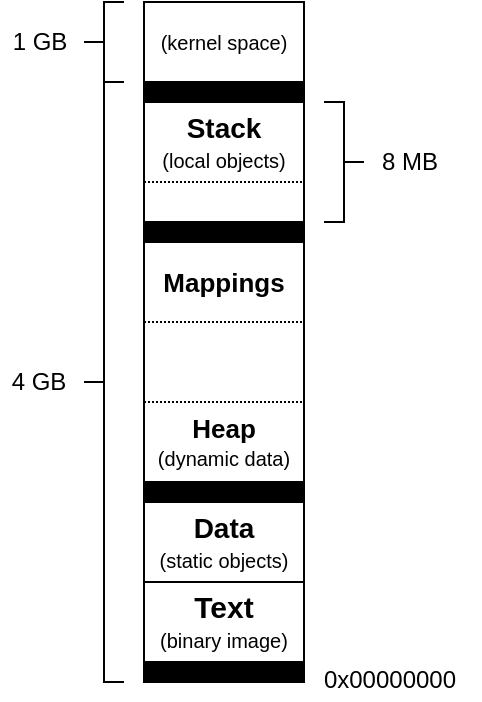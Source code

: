 <mxfile version="28.2.5">
  <diagram name="Страница — 1" id="VEveGzfzLPNnsSKiKBnb">
    <mxGraphModel dx="567" dy="330" grid="1" gridSize="10" guides="0" tooltips="1" connect="1" arrows="1" fold="1" page="0" pageScale="1" pageWidth="827" pageHeight="1169" math="0" shadow="0">
      <root>
        <mxCell id="0" />
        <mxCell id="1" parent="0" />
        <mxCell id="khdtYhaCzw99SLC-Dacm-15" value="&lt;b style=&quot;&quot;&gt;&lt;font style=&quot;font-size: 13px;&quot;&gt;Heap&lt;/font&gt;&lt;/b&gt;&lt;div&gt;&lt;font style=&quot;font-size: 10px;&quot;&gt;(dynamic data)&lt;/font&gt;&lt;/div&gt;" style="rounded=0;whiteSpace=wrap;html=1;strokeColor=none;fillColor=none;fontFamily=Helvetica;" parent="1" vertex="1">
          <mxGeometry x="360" y="350" width="80" height="40" as="geometry" />
        </mxCell>
        <mxCell id="khdtYhaCzw99SLC-Dacm-1" value="&lt;div&gt;&lt;font style=&quot;font-size: 10px;&quot;&gt;(kernel space&lt;/font&gt;&lt;font style=&quot;font-size: 10px;&quot;&gt;)&lt;/font&gt;&lt;/div&gt;" style="rounded=0;whiteSpace=wrap;html=1;fillColor=none;fontFamily=Helvetica;" parent="1" vertex="1">
          <mxGeometry x="360" y="150" width="80" height="40" as="geometry" />
        </mxCell>
        <mxCell id="khdtYhaCzw99SLC-Dacm-3" value="&lt;b style=&quot;&quot;&gt;&lt;font style=&quot;font-size: 14px;&quot;&gt;Stack&lt;/font&gt;&lt;/b&gt;&lt;div&gt;&lt;font style=&quot;font-size: 10px;&quot;&gt;(local objects)&lt;/font&gt;&lt;/div&gt;" style="rounded=0;whiteSpace=wrap;html=1;strokeColor=none;fillColor=none;fontFamily=Helvetica;" parent="1" vertex="1">
          <mxGeometry x="360" y="200" width="80" height="40" as="geometry" />
        </mxCell>
        <mxCell id="khdtYhaCzw99SLC-Dacm-34" value="" style="endArrow=none;dashed=1;html=1;dashPattern=1 1;strokeWidth=1;rounded=0;exitX=0;exitY=1;exitDx=0;exitDy=0;fontFamily=Helvetica;" parent="1" edge="1">
          <mxGeometry width="50" height="50" relative="1" as="geometry">
            <mxPoint x="360" y="350" as="sourcePoint" />
            <mxPoint x="440" y="350" as="targetPoint" />
          </mxGeometry>
        </mxCell>
        <mxCell id="khdtYhaCzw99SLC-Dacm-42" value="&lt;b style=&quot;&quot;&gt;&lt;font style=&quot;font-size: 14px;&quot;&gt;Data&lt;/font&gt;&lt;/b&gt;&lt;div&gt;&lt;font style=&quot;font-size: 10px;&quot;&gt;(static objects)&lt;/font&gt;&lt;/div&gt;" style="rounded=0;whiteSpace=wrap;html=1;strokeColor=default;fillColor=none;fontFamily=Helvetica;" parent="1" vertex="1">
          <mxGeometry x="360" y="400" width="80" height="40" as="geometry" />
        </mxCell>
        <mxCell id="khdtYhaCzw99SLC-Dacm-43" value="&lt;b style=&quot;&quot;&gt;&lt;font style=&quot;font-size: 15px;&quot;&gt;Text&lt;/font&gt;&lt;/b&gt;&lt;div&gt;&lt;font style=&quot;font-size: 10px;&quot;&gt;(binary image)&lt;/font&gt;&lt;/div&gt;" style="rounded=0;whiteSpace=wrap;html=1;strokeColor=default;fillColor=none;fontFamily=Helvetica;" parent="1" vertex="1">
          <mxGeometry x="360" y="440" width="80" height="40" as="geometry" />
        </mxCell>
        <mxCell id="khdtYhaCzw99SLC-Dacm-46" value="0x00000000" style="text;html=1;strokeColor=none;fillColor=none;align=center;verticalAlign=middle;whiteSpace=wrap;rounded=0;fontFamily=Helvetica;" parent="1" vertex="1">
          <mxGeometry x="438" y="479" width="90" height="20" as="geometry" />
        </mxCell>
        <mxCell id="khdtYhaCzw99SLC-Dacm-49" value="4 GB" style="text;html=1;strokeColor=none;fillColor=none;align=center;verticalAlign=middle;whiteSpace=wrap;rounded=0;fontFamily=Helvetica;" parent="1" vertex="1">
          <mxGeometry x="288" y="320" width="39" height="40" as="geometry" />
        </mxCell>
        <mxCell id="khdtYhaCzw99SLC-Dacm-53" value="" style="endArrow=none;html=1;rounded=0;entryX=0;entryY=1;entryDx=0;entryDy=0;fontFamily=Helvetica;" parent="1" target="khdtYhaCzw99SLC-Dacm-1" edge="1">
          <mxGeometry width="50" height="50" relative="1" as="geometry">
            <mxPoint x="360" y="310" as="sourcePoint" />
            <mxPoint x="150" y="220" as="targetPoint" />
          </mxGeometry>
        </mxCell>
        <mxCell id="cbG0LDzf9TAqD4d8shDT-7" value="" style="endArrow=none;html=1;rounded=0;entryX=1;entryY=1;entryDx=0;entryDy=0;exitX=1;exitY=0;exitDx=0;exitDy=0;fontFamily=Helvetica;" parent="1" target="khdtYhaCzw99SLC-Dacm-1" edge="1">
          <mxGeometry width="50" height="50" relative="1" as="geometry">
            <mxPoint x="440.0" y="390" as="sourcePoint" />
            <mxPoint x="580" y="310" as="targetPoint" />
          </mxGeometry>
        </mxCell>
        <mxCell id="cbG0LDzf9TAqD4d8shDT-15" value="" style="endArrow=none;dashed=1;html=1;rounded=0;dashPattern=1 1;fontFamily=Helvetica;" parent="1" edge="1">
          <mxGeometry width="50" height="50" relative="1" as="geometry">
            <mxPoint x="360" y="310" as="sourcePoint" />
            <mxPoint x="440" y="310" as="targetPoint" />
          </mxGeometry>
        </mxCell>
        <mxCell id="cbG0LDzf9TAqD4d8shDT-26" value="" style="endArrow=none;html=1;rounded=0;exitX=0;exitY=0;exitDx=0;exitDy=0;fontFamily=Helvetica;" parent="1" edge="1">
          <mxGeometry width="50" height="50" relative="1" as="geometry">
            <mxPoint x="360.0" y="390" as="sourcePoint" />
            <mxPoint x="360" y="310" as="targetPoint" />
            <Array as="points" />
          </mxGeometry>
        </mxCell>
        <mxCell id="cbG0LDzf9TAqD4d8shDT-45" value="" style="shape=curlyBracket;whiteSpace=wrap;html=1;rounded=0;flipH=1;labelPosition=right;verticalLabelPosition=middle;align=left;verticalAlign=middle;direction=west;fontFamily=Helvetica;" parent="1" vertex="1">
          <mxGeometry x="330" y="190" width="20" height="300" as="geometry" />
        </mxCell>
        <mxCell id="D9ZIIw_PFDN3URD8yPiD-1" value="" style="rounded=0;whiteSpace=wrap;html=1;strokeColor=default;fillColor=#000000;fontFamily=Helvetica;" vertex="1" parent="1">
          <mxGeometry x="360" y="480" width="80" height="10" as="geometry" />
        </mxCell>
        <mxCell id="D9ZIIw_PFDN3URD8yPiD-2" value="1 GB" style="text;html=1;strokeColor=none;fillColor=none;align=center;verticalAlign=middle;whiteSpace=wrap;rounded=0;fontFamily=Helvetica;" vertex="1" parent="1">
          <mxGeometry x="288" y="150" width="40" height="40" as="geometry" />
        </mxCell>
        <mxCell id="D9ZIIw_PFDN3URD8yPiD-3" value="" style="rounded=0;whiteSpace=wrap;html=1;strokeColor=default;fillColor=#000000;fontFamily=Helvetica;" vertex="1" parent="1">
          <mxGeometry x="360" y="390" width="80" height="10" as="geometry" />
        </mxCell>
        <mxCell id="D9ZIIw_PFDN3URD8yPiD-4" value="&lt;div&gt;&lt;font style=&quot;font-size: 13px;&quot;&gt;&lt;b style=&quot;&quot;&gt;Mappings&lt;/b&gt;&lt;/font&gt;&lt;/div&gt;" style="rounded=0;whiteSpace=wrap;html=1;strokeColor=none;fillColor=none;fontFamily=Helvetica;" vertex="1" parent="1">
          <mxGeometry x="360" y="270" width="80" height="40" as="geometry" />
        </mxCell>
        <mxCell id="D9ZIIw_PFDN3URD8yPiD-5" value="" style="rounded=0;whiteSpace=wrap;html=1;strokeColor=default;fillColor=#000000;fontFamily=Helvetica;" vertex="1" parent="1">
          <mxGeometry x="360" y="260" width="80" height="10" as="geometry" />
        </mxCell>
        <mxCell id="D9ZIIw_PFDN3URD8yPiD-6" value="" style="shape=curlyBracket;whiteSpace=wrap;html=1;rounded=0;flipH=1;labelPosition=right;verticalLabelPosition=middle;align=left;verticalAlign=middle;direction=east;fontFamily=Helvetica;" vertex="1" parent="1">
          <mxGeometry x="450" y="200" width="20" height="60" as="geometry" />
        </mxCell>
        <mxCell id="D9ZIIw_PFDN3URD8yPiD-7" value="8 MB" style="text;html=1;strokeColor=none;fillColor=none;align=center;verticalAlign=middle;whiteSpace=wrap;rounded=0;fontFamily=Helvetica;" vertex="1" parent="1">
          <mxGeometry x="473" y="210" width="40" height="40" as="geometry" />
        </mxCell>
        <mxCell id="D9ZIIw_PFDN3URD8yPiD-8" value="" style="endArrow=none;dashed=1;html=1;rounded=0;dashPattern=1 1;fontFamily=Helvetica;entryX=1;entryY=1;entryDx=0;entryDy=0;" edge="1" parent="1" target="khdtYhaCzw99SLC-Dacm-3">
          <mxGeometry width="50" height="50" relative="1" as="geometry">
            <mxPoint x="360" y="240" as="sourcePoint" />
            <mxPoint x="450" y="300" as="targetPoint" />
          </mxGeometry>
        </mxCell>
        <mxCell id="D9ZIIw_PFDN3URD8yPiD-9" value="" style="rounded=0;whiteSpace=wrap;html=1;strokeColor=default;fillColor=#000000;fontFamily=Helvetica;" vertex="1" parent="1">
          <mxGeometry x="360" y="190" width="80" height="10" as="geometry" />
        </mxCell>
        <mxCell id="D9ZIIw_PFDN3URD8yPiD-10" value="" style="shape=curlyBracket;whiteSpace=wrap;html=1;rounded=0;flipH=1;labelPosition=right;verticalLabelPosition=middle;align=left;verticalAlign=middle;direction=west;fontFamily=Helvetica;" vertex="1" parent="1">
          <mxGeometry x="330" y="150" width="20" height="40" as="geometry" />
        </mxCell>
      </root>
    </mxGraphModel>
  </diagram>
</mxfile>
